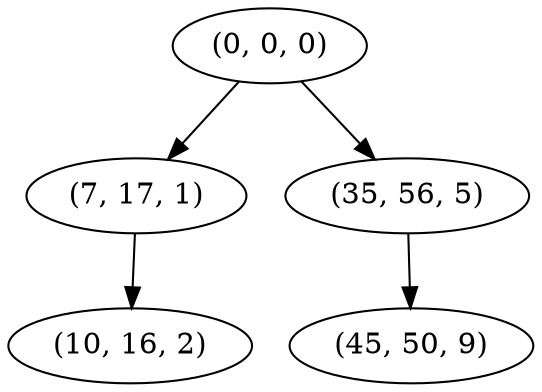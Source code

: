 digraph tree {
    "(0, 0, 0)";
    "(7, 17, 1)";
    "(10, 16, 2)";
    "(35, 56, 5)";
    "(45, 50, 9)";
    "(0, 0, 0)" -> "(7, 17, 1)";
    "(0, 0, 0)" -> "(35, 56, 5)";
    "(7, 17, 1)" -> "(10, 16, 2)";
    "(35, 56, 5)" -> "(45, 50, 9)";
}
